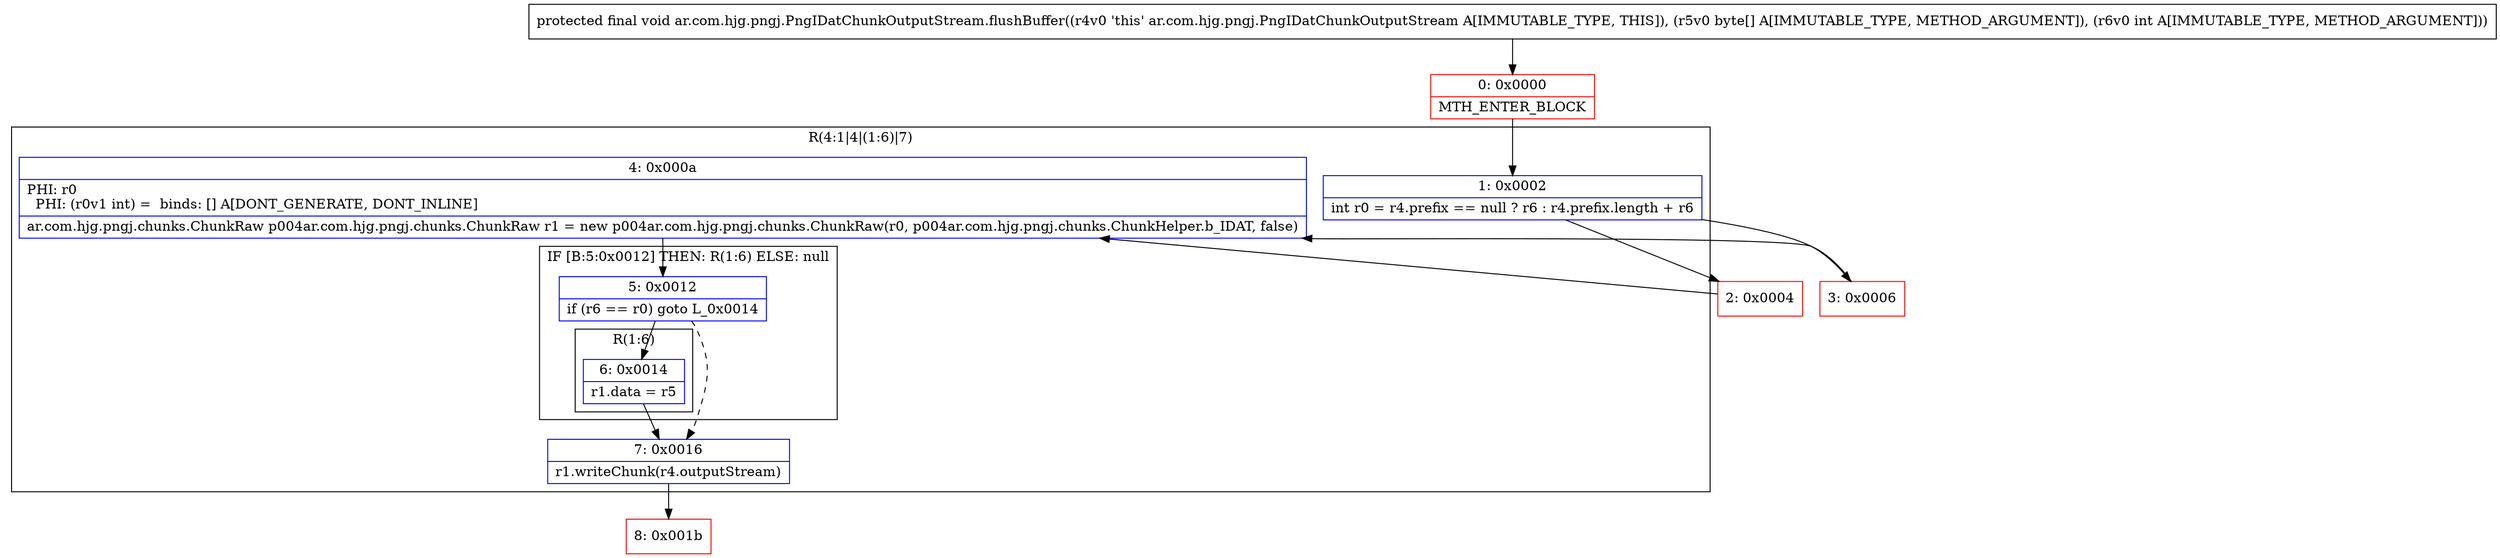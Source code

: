 digraph "CFG forar.com.hjg.pngj.PngIDatChunkOutputStream.flushBuffer([BI)V" {
subgraph cluster_Region_470836070 {
label = "R(4:1|4|(1:6)|7)";
node [shape=record,color=blue];
Node_1 [shape=record,label="{1\:\ 0x0002|int r0 = r4.prefix == null ? r6 : r4.prefix.length + r6\l}"];
Node_4 [shape=record,label="{4\:\ 0x000a|PHI: r0 \l  PHI: (r0v1 int) =  binds: [] A[DONT_GENERATE, DONT_INLINE]\l|ar.com.hjg.pngj.chunks.ChunkRaw p004ar.com.hjg.pngj.chunks.ChunkRaw r1 = new p004ar.com.hjg.pngj.chunks.ChunkRaw(r0, p004ar.com.hjg.pngj.chunks.ChunkHelper.b_IDAT, false)\l}"];
subgraph cluster_IfRegion_1769186060 {
label = "IF [B:5:0x0012] THEN: R(1:6) ELSE: null";
node [shape=record,color=blue];
Node_5 [shape=record,label="{5\:\ 0x0012|if (r6 == r0) goto L_0x0014\l}"];
subgraph cluster_Region_974467181 {
label = "R(1:6)";
node [shape=record,color=blue];
Node_6 [shape=record,label="{6\:\ 0x0014|r1.data = r5\l}"];
}
}
Node_7 [shape=record,label="{7\:\ 0x0016|r1.writeChunk(r4.outputStream)\l}"];
}
Node_0 [shape=record,color=red,label="{0\:\ 0x0000|MTH_ENTER_BLOCK\l}"];
Node_2 [shape=record,color=red,label="{2\:\ 0x0004}"];
Node_3 [shape=record,color=red,label="{3\:\ 0x0006}"];
Node_8 [shape=record,color=red,label="{8\:\ 0x001b}"];
MethodNode[shape=record,label="{protected final void ar.com.hjg.pngj.PngIDatChunkOutputStream.flushBuffer((r4v0 'this' ar.com.hjg.pngj.PngIDatChunkOutputStream A[IMMUTABLE_TYPE, THIS]), (r5v0 byte[] A[IMMUTABLE_TYPE, METHOD_ARGUMENT]), (r6v0 int A[IMMUTABLE_TYPE, METHOD_ARGUMENT])) }"];
MethodNode -> Node_0;
Node_1 -> Node_2;
Node_1 -> Node_3;
Node_4 -> Node_5;
Node_5 -> Node_6;
Node_5 -> Node_7[style=dashed];
Node_6 -> Node_7;
Node_7 -> Node_8;
Node_0 -> Node_1;
Node_2 -> Node_4;
Node_3 -> Node_4;
}

